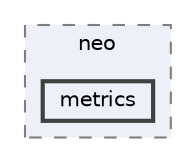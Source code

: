 digraph "include/neo/metrics"
{
 // LATEX_PDF_SIZE
  bgcolor="transparent";
  edge [fontname=Helvetica,fontsize=10,labelfontname=Helvetica,labelfontsize=10];
  node [fontname=Helvetica,fontsize=10,shape=box,height=0.2,width=0.4];
  compound=true
  subgraph clusterdir_8edea8149d7e00842ba8fdc4f4695c6b {
    graph [ bgcolor="#edf0f7", pencolor="grey50", label="neo", fontname=Helvetica,fontsize=10 style="filled,dashed", URL="dir_8edea8149d7e00842ba8fdc4f4695c6b.html",tooltip=""]
  dir_ad0d22e95fbc3eb42b88d4404e9b0810 [label="metrics", fillcolor="#edf0f7", color="grey25", style="filled,bold", URL="dir_ad0d22e95fbc3eb42b88d4404e9b0810.html",tooltip=""];
  }
}
